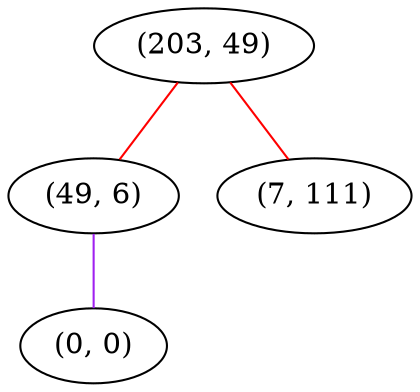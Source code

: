 graph "" {
"(203, 49)";
"(49, 6)";
"(7, 111)";
"(0, 0)";
"(203, 49)" -- "(49, 6)"  [color=red, key=0, weight=1];
"(203, 49)" -- "(7, 111)"  [color=red, key=0, weight=1];
"(49, 6)" -- "(0, 0)"  [color=purple, key=0, weight=4];
}
